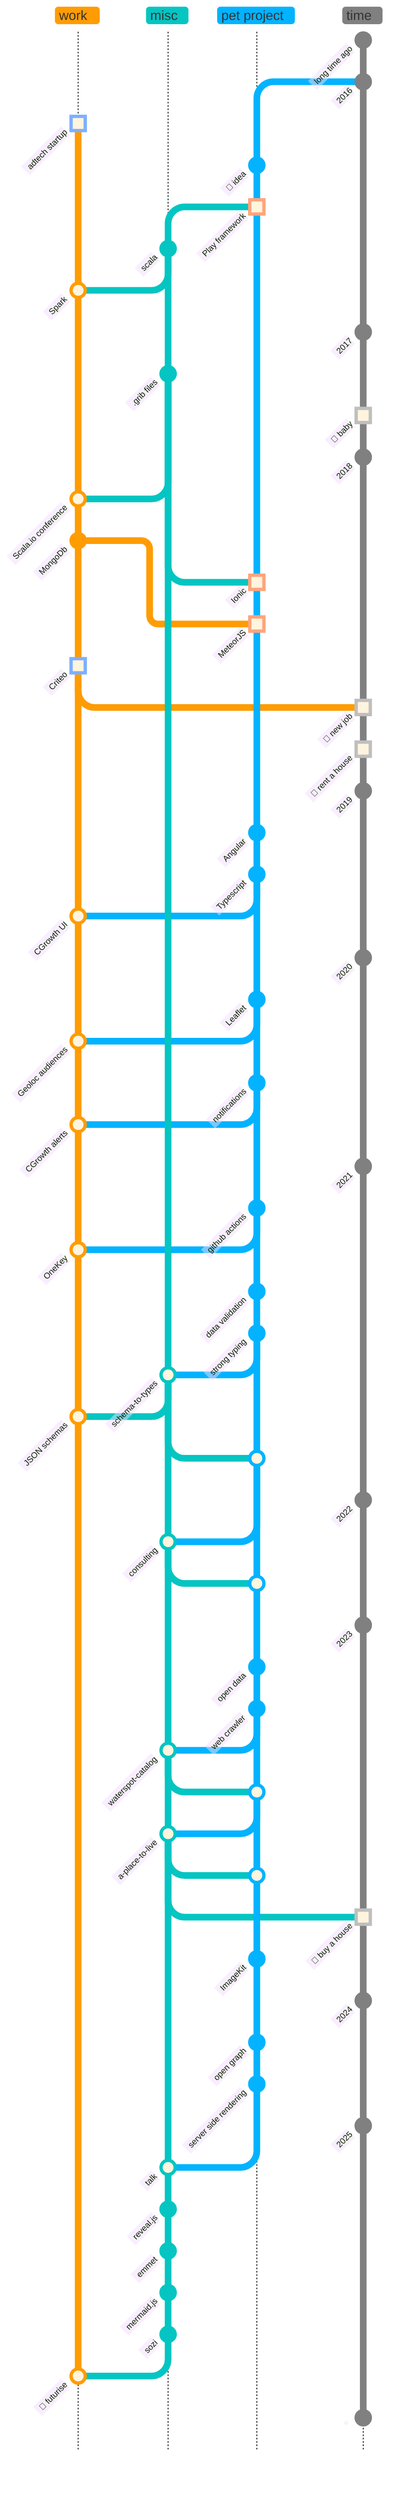 ---
config:
  theme: 'base'
  gitGraph:
    mainBranchName: "time"
    mainBranchOrder: 4
    parallelCommits: false
  themeVariables:
      git0: '#ff9c03' # work
      git1: '#04c5c2' # misc
      git2: '#03b3ff' # pet project
      git3: 'grey'    # time
---
gitGraph TB: %%LR:
    branch "work" order:1
    checkout "time"
    commit id:"long time ago"

    %% ------------------------------- 2016
    checkout "time"
    commit id:"2016"
    %% ------------------------------------

    checkout "time"
    checkout "work"
    commit id:"adtech startup" type:HIGHLIGHT

    %% ------------- Start pet project
    checkout "time"
    branch "pet project"  order:3
    checkout "pet project"
    commit id:"🤙 idea"
    commit id:"Play framework" type:HIGHLIGHT
    %% ------------------------------------

    branch "misc" order:2
    checkout "misc"
    commit id:"scala"


    checkout "work"
    merge "misc" id:"Spark"

    %% ------------------------------- 2017
    checkout "time"
    commit id:"2017"
    %% ------------------------------------

    checkout "misc"
    commit id:".grib files" %% remove-start

    %% ------------------------------- Baby
    checkout "time"
    commit id:"👶 baby" type:HIGHLIGHT
    %% ------------------------------------

    %% ------------------------------- 2018
    checkout "time"
    commit id:"2018"
    %% ------------------------------------

    %% --------------------------- Scala.io
    checkout "work"
    merge "misc" id:"Scala.io conference"
    %% ------------------------------------

    checkout "work"
    commit id:"MongoDb"

    checkout "pet project"
    merge "misc" id:"Ionic" type:HIGHLIGHT

    checkout "pet project"
    merge "work" id:"MeteorJS" type:HIGHLIGHT

    %% ---------------------------- Start Criteo
    checkout "work"
    commit id:"Criteo" type:HIGHLIGHT
    checkout "time"
    merge "work" id:"👔 new job" type:HIGHLIGHT

    commit id:"🏡 rent a house" type:HIGHLIGHT

    %% ------------------------------- 2019
    checkout "time"
    commit id:"2019"
    %% ------------------------------------

    checkout "pet project"
    commit id:"Angular"
    commit id:"Typescript"

    checkout "work"
    merge "pet project" id:"CGrowth UI"

    %% ------------------------------- 2020
    checkout "time"
    commit id:"2020"
    %% ------------------------------------

    checkout "pet project"
    commit id:"Leaflet"

    checkout "work"
    merge "pet project" id:"Geoloc audiences"

    checkout "pet project"
    commit id:"notifications"

    checkout "work"
    merge "pet project" id:"CGrowth alerts"

%% ------------------------------- 2021
    checkout "time"
    commit id:"2021"
    %% ------------------------------------

    checkout "pet project"
    commit id:"github actions"

    checkout "work"
    merge "pet project" id:"OneKey"


    checkout "pet project"
    commit id:"data validation"
    commit id:"strong typing"


    checkout "misc"
    merge "pet project" id:"schema-to-types" %% remove-end %% remove-start

    checkout "work"
    merge "misc" id:"JSON schemas"

    checkout "pet project"
    merge "misc"

    %% ------------------------------- 2022
    checkout "time"
    commit id:"2022"
    %% ------------------------------------

    checkout "misc"
    merge "pet project" id:"consulting" %% remove-end %% remove-start

    checkout "pet project"
    merge "misc"

    %% ------------------------------- 2023
    checkout "time"
    commit id:"2023"
    %% ------------------------------------

    checkout "pet project"
    commit id:"open data"
    commit id:"web crawler"

    checkout "misc"
    merge "pet project" id:"waterspot-catalog" %% remove-end %% remove-start
    checkout "pet project"
    merge "misc"

    %% ---------------------- Place to live
    checkout "misc"
    merge "pet project" id:"a-place-to-live" %% remove-end %% remove-start
    checkout "pet project"
    merge "misc"
    %% ------------------------------------

    checkout "time"
    merge "misc" id:"🏡 buy a house" type:HIGHLIGHT

    checkout "pet project"
    commit id:"ImageKit"

    %% ------------------------------- 2024
    checkout "time"
    commit id:"2024"
    %% ------------------------------------

    checkout "pet project"
    commit id:"open graph"

    checkout "pet project"
    commit id:"server side rendering"

    %% ------------------------------- 2025
    checkout "time"
    commit id:"2025"
    %% ------------------------------------

    checkout "misc"
    merge "pet project" id:"talk" %% remove-end
    commit id:"reveal.js"
    commit id:"emmet"
    commit id:"mermaid.js"
    commit id:"sozi"

    checkout "work"
    merge "misc" id:"🎤 futurise"

    checkout "time"
    commit id:" "